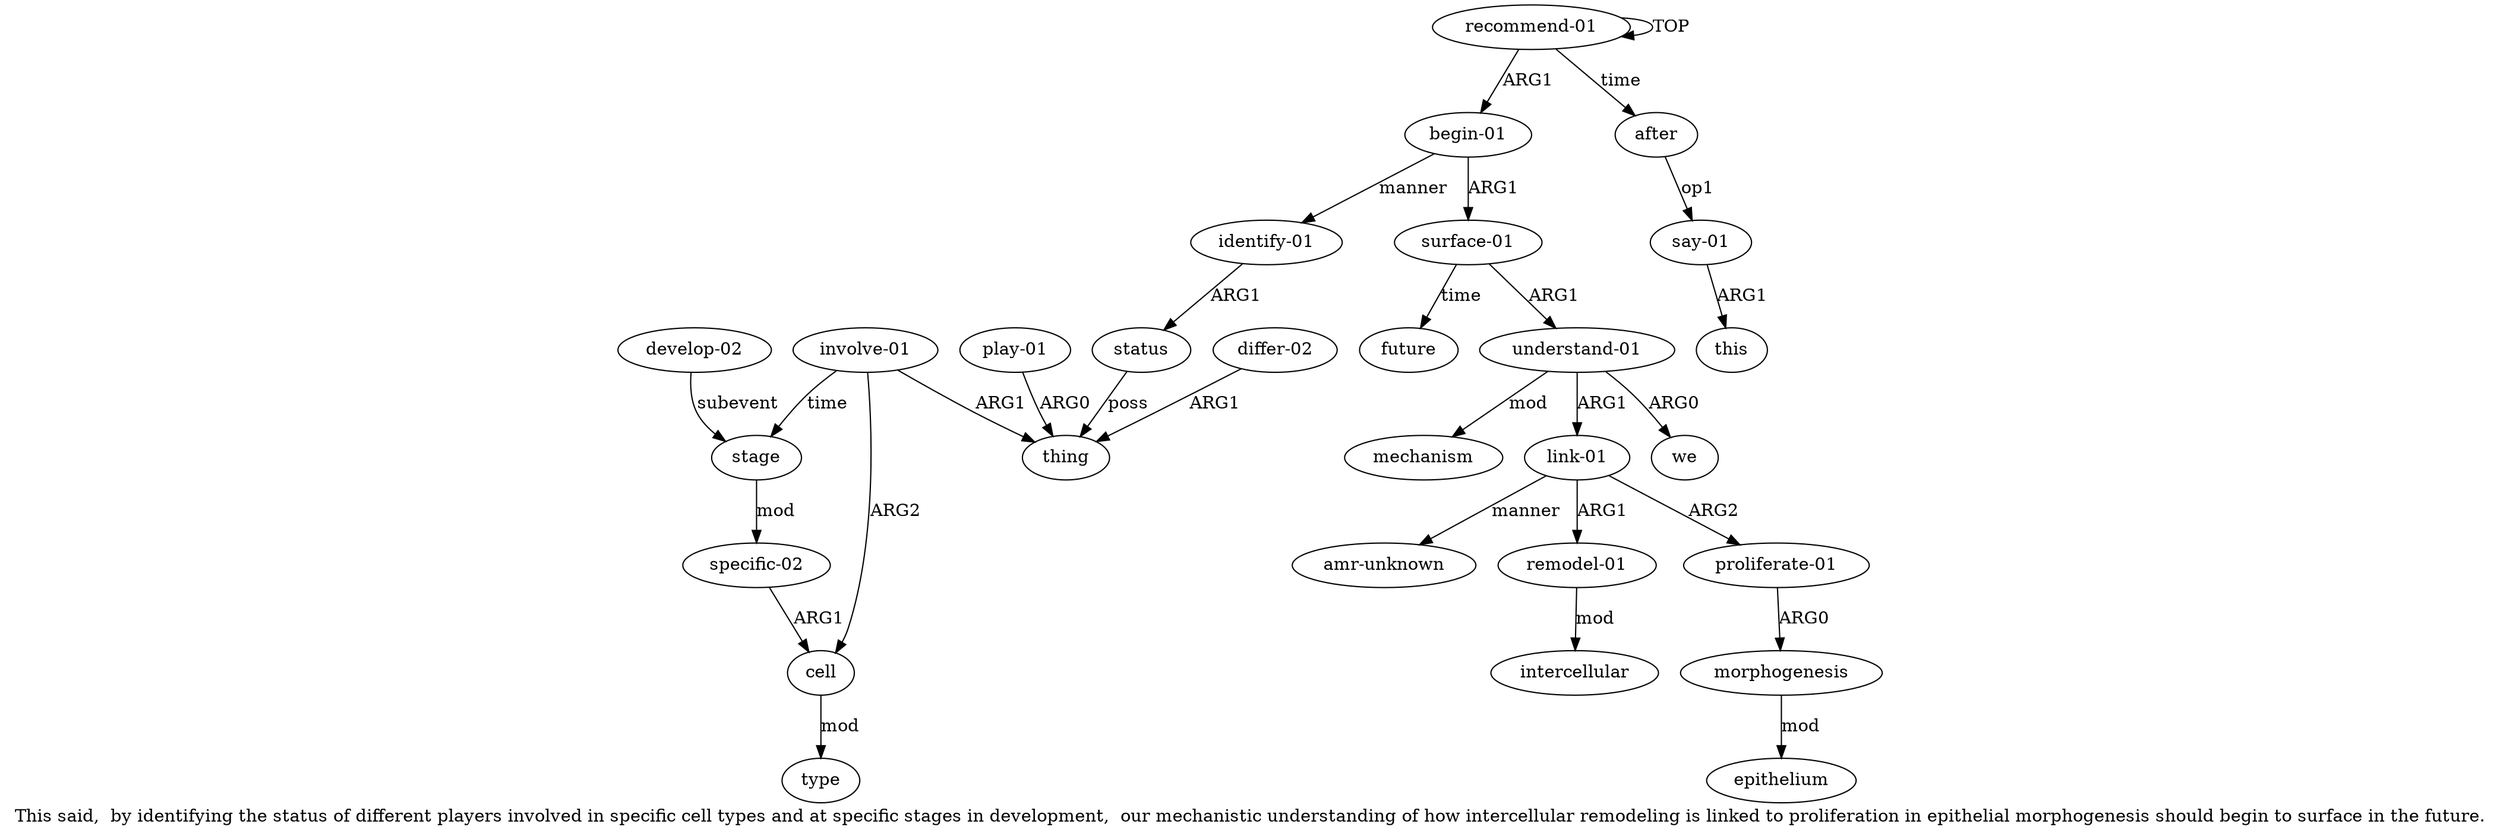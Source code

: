 digraph  {
	graph [label="This said,  by identifying the status of different players involved in specific cell types and at specific stages in development,  \
our mechanistic understanding of how intercellular remodeling is linked to proliferation in epithelial morphogenesis should begin \
to surface in the future."];
	node [label="\N"];
	a20	 [color=black,
		gold_ind=20,
		gold_label=type,
		label=type,
		test_ind=20,
		test_label=type];
	a21	 [color=black,
		gold_ind=21,
		gold_label="specific-02",
		label="specific-02",
		test_ind=21,
		test_label="specific-02"];
	a19	 [color=black,
		gold_ind=19,
		gold_label=cell,
		label=cell,
		test_ind=19,
		test_label=cell];
	a21 -> a19 [key=0,
	color=black,
	gold_label=ARG1,
	label=ARG1,
	test_label=ARG1];
a22 [color=black,
	gold_ind=22,
	gold_label=stage,
	label=stage,
	test_ind=22,
	test_label=stage];
a22 -> a21 [key=0,
color=black,
gold_label=mod,
label=mod,
test_label=mod];
a23 [color=black,
gold_ind=23,
gold_label="develop-02",
label="develop-02",
test_ind=23,
test_label="develop-02"];
a23 -> a22 [key=0,
color=black,
gold_label=subevent,
label=subevent,
test_label=subevent];
a24 [color=black,
gold_ind=24,
gold_label="play-01",
label="play-01",
test_ind=24,
test_label="play-01"];
a16 [color=black,
gold_ind=16,
gold_label=thing,
label=thing,
test_ind=16,
test_label=thing];
a24 -> a16 [key=0,
color=black,
gold_label=ARG0,
label=ARG0,
test_label=ARG0];
a25 [color=black,
gold_ind=25,
gold_label=after,
label=after,
test_ind=25,
test_label=after];
a26 [color=black,
gold_ind=26,
gold_label="say-01",
label="say-01",
test_ind=26,
test_label="say-01"];
a25 -> a26 [key=0,
color=black,
gold_label=op1,
label=op1,
test_label=op1];
a27 [color=black,
gold_ind=27,
gold_label=this,
label=this,
test_ind=27,
test_label=this];
a26 -> a27 [key=0,
color=black,
gold_label=ARG1,
label=ARG1,
test_label=ARG1];
a15 [color=black,
gold_ind=15,
gold_label=status,
label=status,
test_ind=15,
test_label=status];
a15 -> a16 [key=0,
color=black,
gold_label=poss,
label=poss,
test_label=poss];
a14 [color=black,
gold_ind=14,
gold_label="identify-01",
label="identify-01",
test_ind=14,
test_label="identify-01"];
a14 -> a15 [key=0,
color=black,
gold_label=ARG1,
label=ARG1,
test_label=ARG1];
a17 [color=black,
gold_ind=17,
gold_label="differ-02",
label="differ-02",
test_ind=17,
test_label="differ-02"];
a17 -> a16 [key=0,
color=black,
gold_label=ARG1,
label=ARG1,
test_label=ARG1];
a11 [color=black,
gold_ind=11,
gold_label="amr-unknown",
label="amr-unknown",
test_ind=11,
test_label="amr-unknown"];
a10 [color=black,
gold_ind=10,
gold_label=epithelium,
label=epithelium,
test_ind=10,
test_label=epithelium];
a13 [color=black,
gold_ind=13,
gold_label=future,
label=future,
test_ind=13,
test_label=future];
a12 [color=black,
gold_ind=12,
gold_label=mechanism,
label=mechanism,
test_ind=12,
test_label=mechanism];
a19 -> a20 [key=0,
color=black,
gold_label=mod,
label=mod,
test_label=mod];
a18 [color=black,
gold_ind=18,
gold_label="involve-01",
label="involve-01",
test_ind=18,
test_label="involve-01"];
a18 -> a22 [key=0,
color=black,
gold_label=time,
label=time,
test_label=time];
a18 -> a16 [key=0,
color=black,
gold_label=ARG1,
label=ARG1,
test_label=ARG1];
a18 -> a19 [key=0,
color=black,
gold_label=ARG2,
label=ARG2,
test_label=ARG2];
a1 [color=black,
gold_ind=1,
gold_label="begin-01",
label="begin-01",
test_ind=1,
test_label="begin-01"];
a1 -> a14 [key=0,
color=black,
gold_label=manner,
label=manner,
test_label=manner];
a2 [color=black,
gold_ind=2,
gold_label="surface-01",
label="surface-01",
test_ind=2,
test_label="surface-01"];
a1 -> a2 [key=0,
color=black,
gold_label=ARG1,
label=ARG1,
test_label=ARG1];
a0 [color=black,
gold_ind=0,
gold_label="recommend-01",
label="recommend-01",
test_ind=0,
test_label="recommend-01"];
a0 -> a25 [key=0,
color=black,
gold_label=time,
label=time,
test_label=time];
a0 -> a1 [key=0,
color=black,
gold_label=ARG1,
label=ARG1,
test_label=ARG1];
a0 -> a0 [key=0,
color=black,
gold_label=TOP,
label=TOP,
test_label=TOP];
a3 [color=black,
gold_ind=3,
gold_label="understand-01",
label="understand-01",
test_ind=3,
test_label="understand-01"];
a3 -> a12 [key=0,
color=black,
gold_label=mod,
label=mod,
test_label=mod];
a5 [color=black,
gold_ind=5,
gold_label="link-01",
label="link-01",
test_ind=5,
test_label="link-01"];
a3 -> a5 [key=0,
color=black,
gold_label=ARG1,
label=ARG1,
test_label=ARG1];
a4 [color=black,
gold_ind=4,
gold_label=we,
label=we,
test_ind=4,
test_label=we];
a3 -> a4 [key=0,
color=black,
gold_label=ARG0,
label=ARG0,
test_label=ARG0];
a2 -> a13 [key=0,
color=black,
gold_label=time,
label=time,
test_label=time];
a2 -> a3 [key=0,
color=black,
gold_label=ARG1,
label=ARG1,
test_label=ARG1];
a5 -> a11 [key=0,
color=black,
gold_label=manner,
label=manner,
test_label=manner];
a6 [color=black,
gold_ind=6,
gold_label="remodel-01",
label="remodel-01",
test_ind=6,
test_label="remodel-01"];
a5 -> a6 [key=0,
color=black,
gold_label=ARG1,
label=ARG1,
test_label=ARG1];
a8 [color=black,
gold_ind=8,
gold_label="proliferate-01",
label="proliferate-01",
test_ind=8,
test_label="proliferate-01"];
a5 -> a8 [key=0,
color=black,
gold_label=ARG2,
label=ARG2,
test_label=ARG2];
a7 [color=black,
gold_ind=7,
gold_label=intercellular,
label=intercellular,
test_ind=7,
test_label=intercellular];
a6 -> a7 [key=0,
color=black,
gold_label=mod,
label=mod,
test_label=mod];
a9 [color=black,
gold_ind=9,
gold_label=morphogenesis,
label=morphogenesis,
test_ind=9,
test_label=morphogenesis];
a9 -> a10 [key=0,
color=black,
gold_label=mod,
label=mod,
test_label=mod];
a8 -> a9 [key=0,
color=black,
gold_label=ARG0,
label=ARG0,
test_label=ARG0];
}
